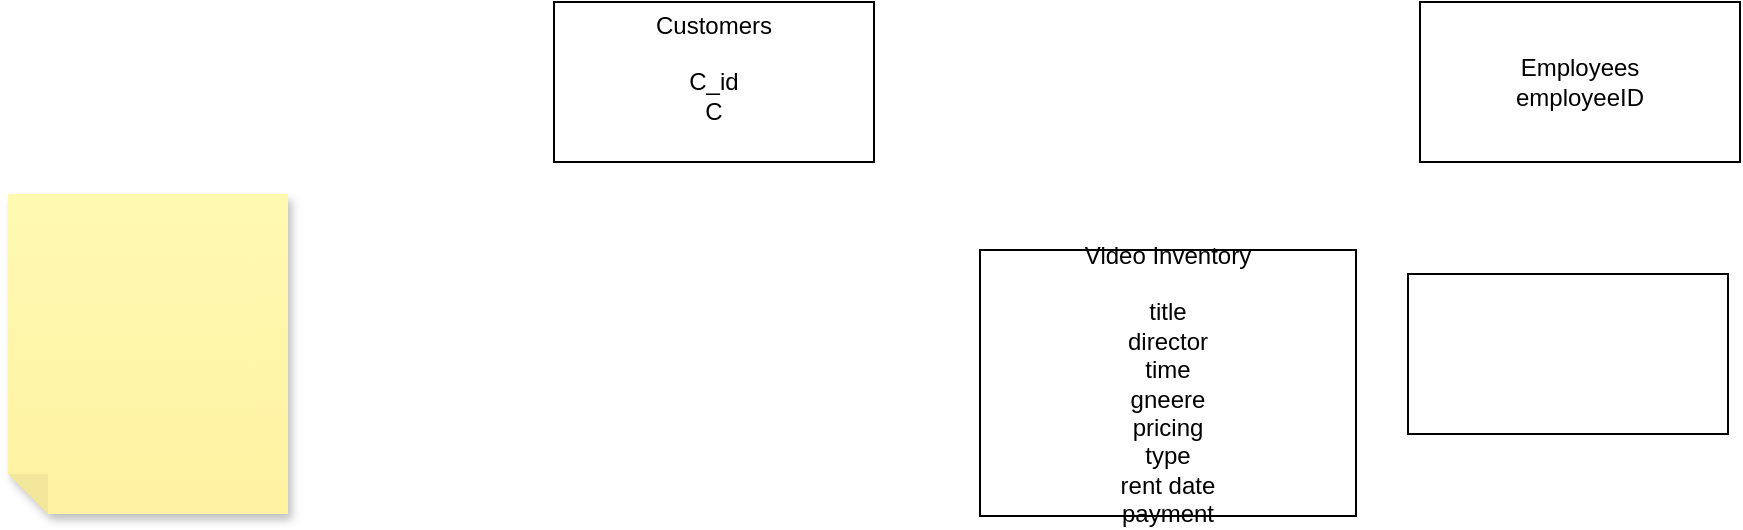 <mxfile version="16.6.0" type="github">
  <diagram id="bFenfDp3eLHAotA31bg-" name="Page-1">
    <mxGraphModel dx="1902" dy="620" grid="0" gridSize="10" guides="1" tooltips="1" connect="1" arrows="1" fold="1" page="0" pageScale="1" pageWidth="850" pageHeight="1100" math="0" shadow="0">
      <root>
        <mxCell id="0" />
        <mxCell id="1" parent="0" />
        <mxCell id="cVyEPbY9ZTBFI9PuwJU--1" value="Customers&lt;br&gt;&lt;br&gt;C_id&lt;br&gt;C&lt;br&gt;&lt;br&gt;" style="rounded=0;whiteSpace=wrap;html=1;hachureGap=4;" vertex="1" parent="1">
          <mxGeometry x="-91" y="55" width="160" height="80" as="geometry" />
        </mxCell>
        <mxCell id="cVyEPbY9ZTBFI9PuwJU--2" value="Employees&lt;br&gt;employeeID&lt;br&gt;" style="rounded=0;whiteSpace=wrap;html=1;hachureGap=4;" vertex="1" parent="1">
          <mxGeometry x="342" y="55" width="160" height="80" as="geometry" />
        </mxCell>
        <mxCell id="cVyEPbY9ZTBFI9PuwJU--3" value="Video Inventory&lt;br&gt;&lt;br&gt;title&lt;br&gt;director&lt;br&gt;time&lt;br&gt;gneere&lt;br&gt;pricing&lt;br&gt;type&lt;br&gt;rent date&lt;br&gt;payment&lt;br&gt;" style="rounded=0;whiteSpace=wrap;html=1;hachureGap=4;" vertex="1" parent="1">
          <mxGeometry x="122" y="179" width="188" height="133" as="geometry" />
        </mxCell>
        <mxCell id="cVyEPbY9ZTBFI9PuwJU--5" value="" style="shape=note;whiteSpace=wrap;html=1;backgroundOutline=1;fontColor=#000000;darkOpacity=0.05;fillColor=#FFF9B2;strokeColor=none;fillStyle=solid;direction=west;gradientDirection=north;gradientColor=#FFF2A1;shadow=1;size=20;pointerEvents=1;hachureGap=4;" vertex="1" parent="1">
          <mxGeometry x="-364" y="151" width="140" height="160" as="geometry" />
        </mxCell>
        <mxCell id="cVyEPbY9ZTBFI9PuwJU--6" value="" style="rounded=0;whiteSpace=wrap;html=1;hachureGap=4;" vertex="1" parent="1">
          <mxGeometry x="336" y="191" width="160" height="80" as="geometry" />
        </mxCell>
      </root>
    </mxGraphModel>
  </diagram>
</mxfile>
